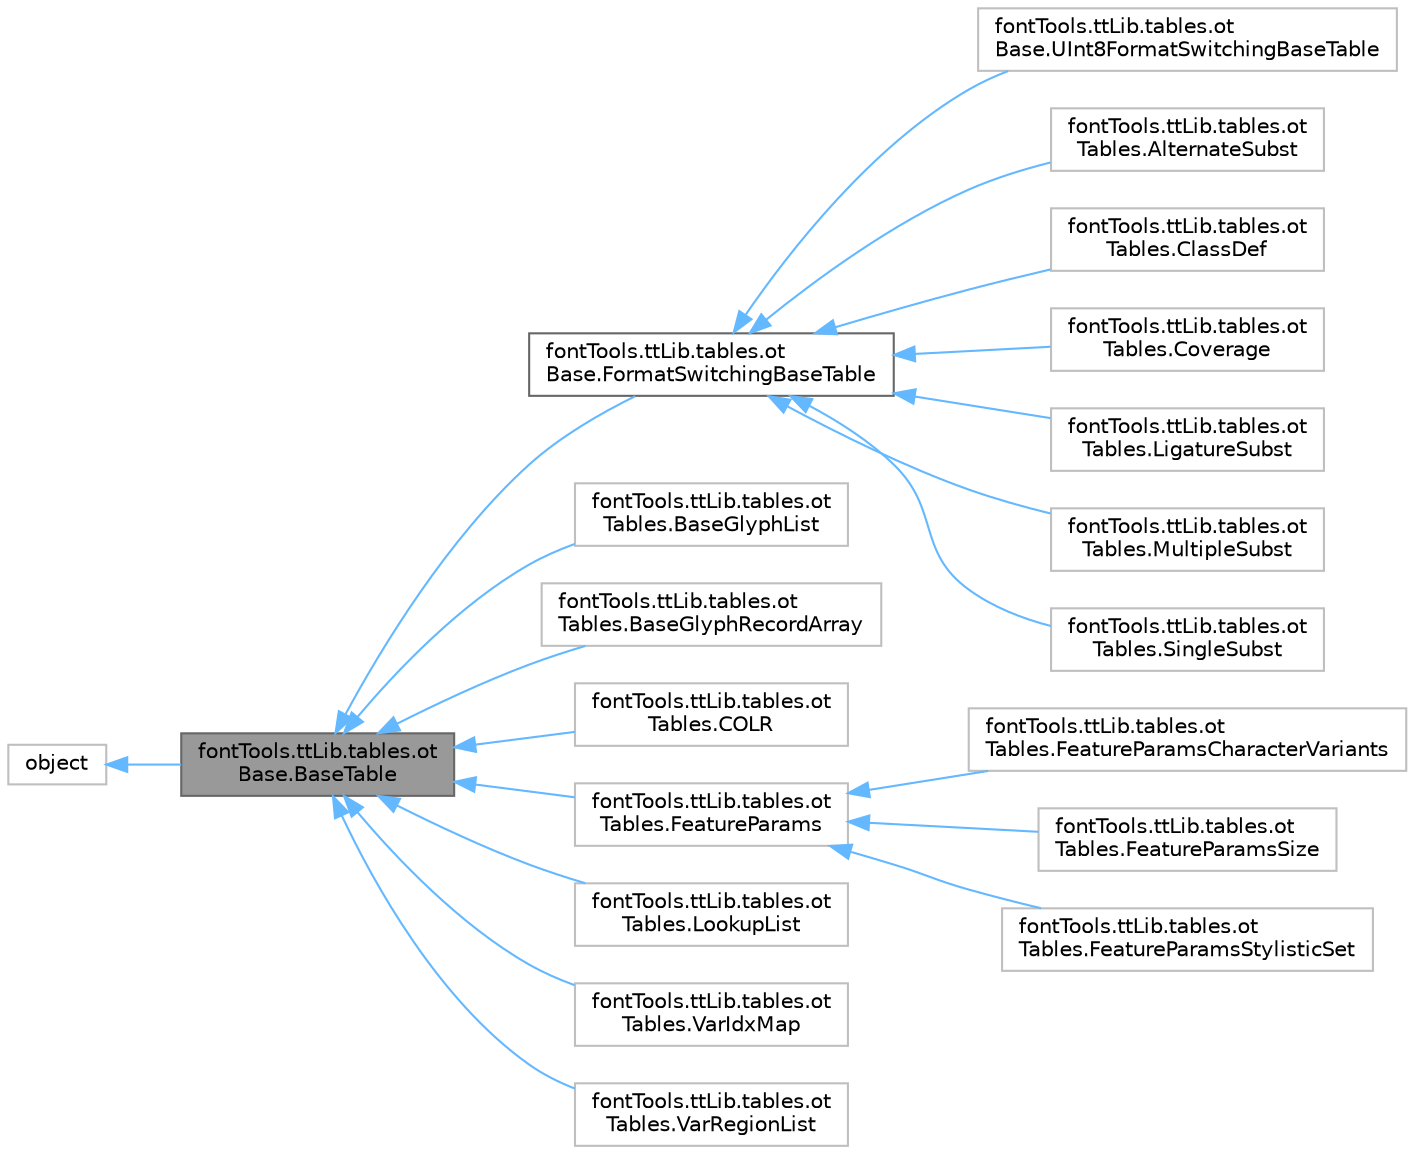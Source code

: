 digraph "fontTools.ttLib.tables.otBase.BaseTable"
{
 // LATEX_PDF_SIZE
  bgcolor="transparent";
  edge [fontname=Helvetica,fontsize=10,labelfontname=Helvetica,labelfontsize=10];
  node [fontname=Helvetica,fontsize=10,shape=box,height=0.2,width=0.4];
  rankdir="LR";
  Node1 [id="Node000001",label="fontTools.ttLib.tables.ot\lBase.BaseTable",height=0.2,width=0.4,color="gray40", fillcolor="grey60", style="filled", fontcolor="black",tooltip=" "];
  Node2 -> Node1 [id="edge1_Node000001_Node000002",dir="back",color="steelblue1",style="solid",tooltip=" "];
  Node2 [id="Node000002",label="object",height=0.2,width=0.4,color="grey75", fillcolor="white", style="filled",tooltip=" "];
  Node1 -> Node3 [id="edge2_Node000001_Node000003",dir="back",color="steelblue1",style="solid",tooltip=" "];
  Node3 [id="Node000003",label="fontTools.ttLib.tables.ot\lBase.FormatSwitchingBaseTable",height=0.2,width=0.4,color="gray40", fillcolor="white", style="filled",URL="$d1/d97/classfontTools_1_1ttLib_1_1tables_1_1otBase_1_1FormatSwitchingBaseTable.html",tooltip=" "];
  Node3 -> Node4 [id="edge3_Node000003_Node000004",dir="back",color="steelblue1",style="solid",tooltip=" "];
  Node4 [id="Node000004",label="fontTools.ttLib.tables.ot\lBase.UInt8FormatSwitchingBaseTable",height=0.2,width=0.4,color="grey75", fillcolor="white", style="filled",URL="$d2/d85/classfontTools_1_1ttLib_1_1tables_1_1otBase_1_1UInt8FormatSwitchingBaseTable.html",tooltip=" "];
  Node3 -> Node5 [id="edge4_Node000003_Node000005",dir="back",color="steelblue1",style="solid",tooltip=" "];
  Node5 [id="Node000005",label="fontTools.ttLib.tables.ot\lTables.AlternateSubst",height=0.2,width=0.4,color="grey75", fillcolor="white", style="filled",URL="$df/d58/classfontTools_1_1ttLib_1_1tables_1_1otTables_1_1AlternateSubst.html",tooltip=" "];
  Node3 -> Node6 [id="edge5_Node000003_Node000006",dir="back",color="steelblue1",style="solid",tooltip=" "];
  Node6 [id="Node000006",label="fontTools.ttLib.tables.ot\lTables.ClassDef",height=0.2,width=0.4,color="grey75", fillcolor="white", style="filled",URL="$da/dcf/classfontTools_1_1ttLib_1_1tables_1_1otTables_1_1ClassDef.html",tooltip=" "];
  Node3 -> Node7 [id="edge6_Node000003_Node000007",dir="back",color="steelblue1",style="solid",tooltip=" "];
  Node7 [id="Node000007",label="fontTools.ttLib.tables.ot\lTables.Coverage",height=0.2,width=0.4,color="grey75", fillcolor="white", style="filled",URL="$d0/da4/classfontTools_1_1ttLib_1_1tables_1_1otTables_1_1Coverage.html",tooltip=" "];
  Node3 -> Node8 [id="edge7_Node000003_Node000008",dir="back",color="steelblue1",style="solid",tooltip=" "];
  Node8 [id="Node000008",label="fontTools.ttLib.tables.ot\lTables.LigatureSubst",height=0.2,width=0.4,color="grey75", fillcolor="white", style="filled",URL="$d4/de6/classfontTools_1_1ttLib_1_1tables_1_1otTables_1_1LigatureSubst.html",tooltip=" "];
  Node3 -> Node9 [id="edge8_Node000003_Node000009",dir="back",color="steelblue1",style="solid",tooltip=" "];
  Node9 [id="Node000009",label="fontTools.ttLib.tables.ot\lTables.MultipleSubst",height=0.2,width=0.4,color="grey75", fillcolor="white", style="filled",URL="$dc/de5/classfontTools_1_1ttLib_1_1tables_1_1otTables_1_1MultipleSubst.html",tooltip=" "];
  Node3 -> Node10 [id="edge9_Node000003_Node000010",dir="back",color="steelblue1",style="solid",tooltip=" "];
  Node10 [id="Node000010",label="fontTools.ttLib.tables.ot\lTables.SingleSubst",height=0.2,width=0.4,color="grey75", fillcolor="white", style="filled",URL="$dc/d5a/classfontTools_1_1ttLib_1_1tables_1_1otTables_1_1SingleSubst.html",tooltip=" "];
  Node1 -> Node11 [id="edge10_Node000001_Node000011",dir="back",color="steelblue1",style="solid",tooltip=" "];
  Node11 [id="Node000011",label="fontTools.ttLib.tables.ot\lTables.BaseGlyphList",height=0.2,width=0.4,color="grey75", fillcolor="white", style="filled",URL="$df/d01/classfontTools_1_1ttLib_1_1tables_1_1otTables_1_1BaseGlyphList.html",tooltip=" "];
  Node1 -> Node12 [id="edge11_Node000001_Node000012",dir="back",color="steelblue1",style="solid",tooltip=" "];
  Node12 [id="Node000012",label="fontTools.ttLib.tables.ot\lTables.BaseGlyphRecordArray",height=0.2,width=0.4,color="grey75", fillcolor="white", style="filled",URL="$d2/d92/classfontTools_1_1ttLib_1_1tables_1_1otTables_1_1BaseGlyphRecordArray.html",tooltip=" "];
  Node1 -> Node13 [id="edge12_Node000001_Node000013",dir="back",color="steelblue1",style="solid",tooltip=" "];
  Node13 [id="Node000013",label="fontTools.ttLib.tables.ot\lTables.COLR",height=0.2,width=0.4,color="grey75", fillcolor="white", style="filled",URL="$db/d0a/classfontTools_1_1ttLib_1_1tables_1_1otTables_1_1COLR.html",tooltip=" "];
  Node1 -> Node14 [id="edge13_Node000001_Node000014",dir="back",color="steelblue1",style="solid",tooltip=" "];
  Node14 [id="Node000014",label="fontTools.ttLib.tables.ot\lTables.FeatureParams",height=0.2,width=0.4,color="grey75", fillcolor="white", style="filled",URL="$d6/d04/classfontTools_1_1ttLib_1_1tables_1_1otTables_1_1FeatureParams.html",tooltip=" "];
  Node14 -> Node15 [id="edge14_Node000014_Node000015",dir="back",color="steelblue1",style="solid",tooltip=" "];
  Node15 [id="Node000015",label="fontTools.ttLib.tables.ot\lTables.FeatureParamsCharacterVariants",height=0.2,width=0.4,color="grey75", fillcolor="white", style="filled",URL="$da/d16/classfontTools_1_1ttLib_1_1tables_1_1otTables_1_1FeatureParamsCharacterVariants.html",tooltip=" "];
  Node14 -> Node16 [id="edge15_Node000014_Node000016",dir="back",color="steelblue1",style="solid",tooltip=" "];
  Node16 [id="Node000016",label="fontTools.ttLib.tables.ot\lTables.FeatureParamsSize",height=0.2,width=0.4,color="grey75", fillcolor="white", style="filled",URL="$db/dba/classfontTools_1_1ttLib_1_1tables_1_1otTables_1_1FeatureParamsSize.html",tooltip=" "];
  Node14 -> Node17 [id="edge16_Node000014_Node000017",dir="back",color="steelblue1",style="solid",tooltip=" "];
  Node17 [id="Node000017",label="fontTools.ttLib.tables.ot\lTables.FeatureParamsStylisticSet",height=0.2,width=0.4,color="grey75", fillcolor="white", style="filled",URL="$d2/dbd/classfontTools_1_1ttLib_1_1tables_1_1otTables_1_1FeatureParamsStylisticSet.html",tooltip=" "];
  Node1 -> Node18 [id="edge17_Node000001_Node000018",dir="back",color="steelblue1",style="solid",tooltip=" "];
  Node18 [id="Node000018",label="fontTools.ttLib.tables.ot\lTables.LookupList",height=0.2,width=0.4,color="grey75", fillcolor="white", style="filled",URL="$d6/d99/classfontTools_1_1ttLib_1_1tables_1_1otTables_1_1LookupList.html",tooltip=" "];
  Node1 -> Node19 [id="edge18_Node000001_Node000019",dir="back",color="steelblue1",style="solid",tooltip=" "];
  Node19 [id="Node000019",label="fontTools.ttLib.tables.ot\lTables.VarIdxMap",height=0.2,width=0.4,color="grey75", fillcolor="white", style="filled",URL="$d1/d10/classfontTools_1_1ttLib_1_1tables_1_1otTables_1_1VarIdxMap.html",tooltip=" "];
  Node1 -> Node20 [id="edge19_Node000001_Node000020",dir="back",color="steelblue1",style="solid",tooltip=" "];
  Node20 [id="Node000020",label="fontTools.ttLib.tables.ot\lTables.VarRegionList",height=0.2,width=0.4,color="grey75", fillcolor="white", style="filled",URL="$d1/d79/classfontTools_1_1ttLib_1_1tables_1_1otTables_1_1VarRegionList.html",tooltip=" "];
}
